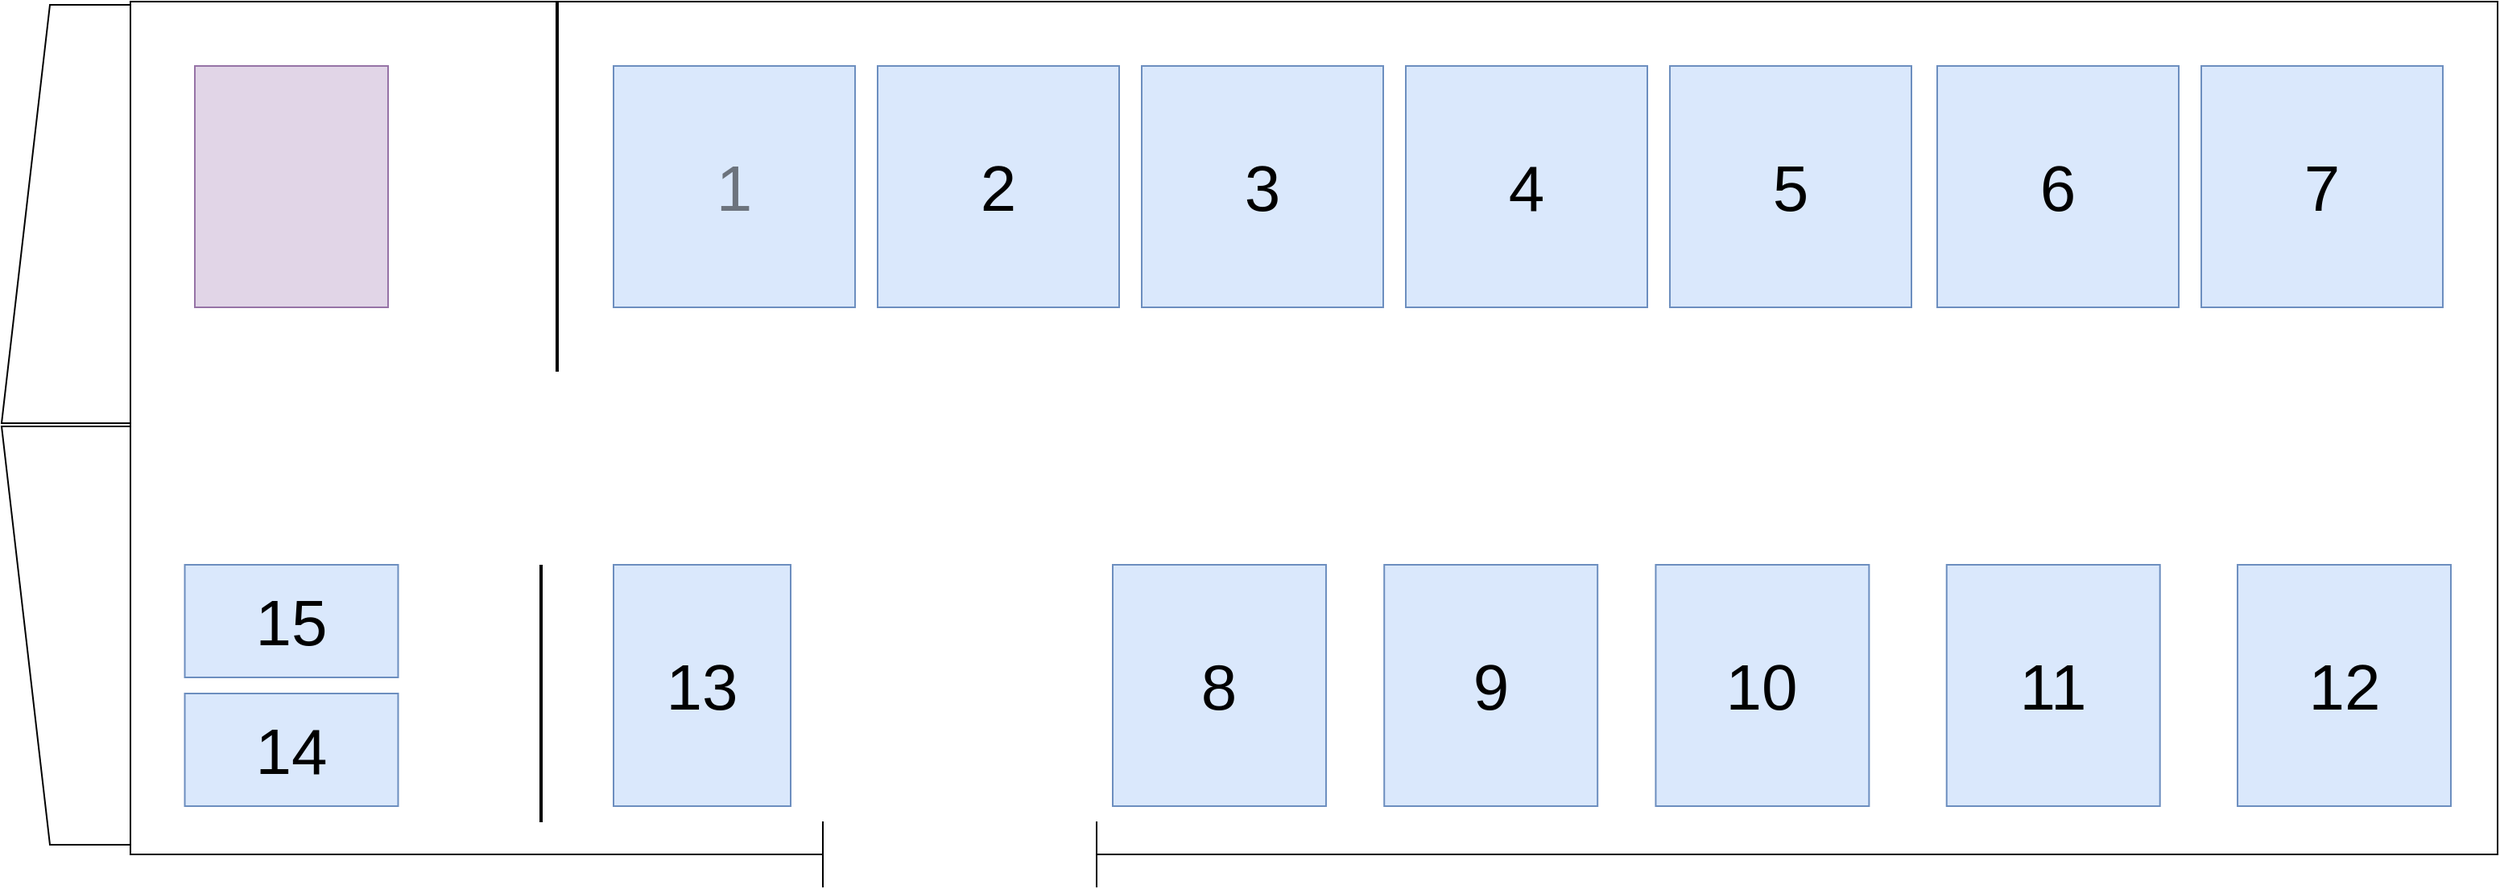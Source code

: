 <mxfile>
    <diagram id="oCQY1RcItZYgYoiBQWv2" name="Page-1">
        <mxGraphModel dx="2480" dy="1877" grid="1" gridSize="10" guides="1" tooltips="1" connect="1" arrows="1" fold="1" page="1" pageScale="1" pageWidth="2000" pageHeight="1600" math="0" shadow="0">
            <root>
                <mxCell id="0"/>
                <mxCell id="1" parent="0"/>
                <mxCell id="2" value="" style="rounded=0;whiteSpace=wrap;html=1;" vertex="1" parent="1">
                    <mxGeometry x="310" y="570" width="1470" height="530" as="geometry"/>
                </mxCell>
                <mxCell id="3" value="" style="rounded=0;whiteSpace=wrap;html=1;strokeColor=#9673a6;fillColor=#e1d5e7;" vertex="1" parent="1">
                    <mxGeometry x="350" y="610" width="120" height="150" as="geometry"/>
                </mxCell>
                <mxCell id="6" value="" style="line;strokeWidth=2;direction=south;html=1;" vertex="1" parent="1">
                    <mxGeometry x="570" y="570" width="10" height="230" as="geometry"/>
                </mxCell>
                <mxCell id="7" value="" style="line;strokeWidth=2;direction=south;html=1;" vertex="1" parent="1">
                    <mxGeometry x="560" y="920" width="10" height="160" as="geometry"/>
                </mxCell>
                <mxCell id="8" value="" style="shape=partialRectangle;whiteSpace=wrap;html=1;bottom=0;top=0;" vertex="1" parent="1">
                    <mxGeometry x="740" y="1080" width="170" height="40" as="geometry"/>
                </mxCell>
                <mxCell id="11" value="1" style="rounded=0;whiteSpace=wrap;html=1;strokeColor=#6c8ebf;fillColor=#dae8fc;textOpacity=50;horizontal=1;fontSize=40;" vertex="1" parent="1">
                    <mxGeometry x="610" y="610" width="150" height="150" as="geometry"/>
                </mxCell>
                <mxCell id="13" value="13" style="rounded=0;whiteSpace=wrap;html=1;strokeColor=#6c8ebf;fillColor=#dae8fc;fontSize=40;" vertex="1" parent="1">
                    <mxGeometry x="610" y="920" width="110" height="150" as="geometry"/>
                </mxCell>
                <mxCell id="14" value="2" style="rounded=0;whiteSpace=wrap;html=1;strokeColor=#6c8ebf;fillColor=#dae8fc;fontSize=40;" vertex="1" parent="1">
                    <mxGeometry x="774" y="610" width="150" height="150" as="geometry"/>
                </mxCell>
                <mxCell id="15" value="3" style="rounded=0;whiteSpace=wrap;html=1;strokeColor=#6c8ebf;fillColor=#dae8fc;fontSize=40;" vertex="1" parent="1">
                    <mxGeometry x="938" y="610" width="150" height="150" as="geometry"/>
                </mxCell>
                <mxCell id="16" value="6" style="rounded=0;whiteSpace=wrap;html=1;strokeColor=#6c8ebf;fillColor=#dae8fc;fontSize=40;" vertex="1" parent="1">
                    <mxGeometry x="1432" y="610" width="150" height="150" as="geometry"/>
                </mxCell>
                <mxCell id="17" value="5" style="rounded=0;whiteSpace=wrap;html=1;strokeColor=#6c8ebf;fillColor=#dae8fc;fontSize=40;" vertex="1" parent="1">
                    <mxGeometry x="1266" y="610" width="150" height="150" as="geometry"/>
                </mxCell>
                <mxCell id="18" value="4" style="rounded=0;whiteSpace=wrap;html=1;strokeColor=#6c8ebf;fillColor=#dae8fc;fontSize=40;" vertex="1" parent="1">
                    <mxGeometry x="1102" y="610" width="150" height="150" as="geometry"/>
                </mxCell>
                <mxCell id="19" value="7" style="rounded=0;whiteSpace=wrap;html=1;strokeColor=#6c8ebf;fillColor=#dae8fc;fontSize=40;" vertex="1" parent="1">
                    <mxGeometry x="1596" y="610" width="150" height="150" as="geometry"/>
                </mxCell>
                <mxCell id="21" value="12" style="rounded=0;whiteSpace=wrap;html=1;strokeColor=#6c8ebf;fillColor=#dae8fc;fontSize=40;" vertex="1" parent="1">
                    <mxGeometry x="1618.522" y="920" width="132.478" height="150" as="geometry"/>
                </mxCell>
                <mxCell id="22" value="11" style="rounded=0;whiteSpace=wrap;html=1;strokeColor=#6c8ebf;fillColor=#dae8fc;fontSize=40;" vertex="1" parent="1">
                    <mxGeometry x="1437.87" y="920" width="132.478" height="150" as="geometry"/>
                </mxCell>
                <mxCell id="23" value="10" style="rounded=0;whiteSpace=wrap;html=1;strokeColor=#6c8ebf;fillColor=#dae8fc;fontSize=40;" vertex="1" parent="1">
                    <mxGeometry x="1257.217" y="920" width="132.478" height="150" as="geometry"/>
                </mxCell>
                <mxCell id="24" value="9" style="rounded=0;whiteSpace=wrap;html=1;strokeColor=#6c8ebf;fillColor=#dae8fc;fontSize=40;" vertex="1" parent="1">
                    <mxGeometry x="1088.609" y="920" width="132.478" height="150" as="geometry"/>
                </mxCell>
                <mxCell id="25" value="8" style="rounded=0;whiteSpace=wrap;html=1;strokeColor=#6c8ebf;fillColor=#dae8fc;fontSize=40;container=1;" vertex="1" parent="1">
                    <mxGeometry x="920" y="920" width="132.478" height="150" as="geometry"/>
                </mxCell>
                <mxCell id="27" value="15" style="rounded=0;whiteSpace=wrap;html=1;strokeColor=#6c8ebf;fillColor=#dae8fc;fontSize=40;" vertex="1" parent="1">
                    <mxGeometry x="343.76" y="920" width="132.48" height="70" as="geometry"/>
                </mxCell>
                <mxCell id="28" value="14" style="rounded=0;whiteSpace=wrap;html=1;strokeColor=#6c8ebf;fillColor=#dae8fc;fontSize=40;" vertex="1" parent="1">
                    <mxGeometry x="343.76" y="1000" width="132.48" height="70" as="geometry"/>
                </mxCell>
                <mxCell id="31" value="" style="group" vertex="1" connectable="0" parent="1">
                    <mxGeometry x="230" y="572" width="80" height="520" as="geometry"/>
                </mxCell>
                <mxCell id="29" value="" style="shape=manualInput;whiteSpace=wrap;html=1;rotation=-90;" vertex="1" parent="31">
                    <mxGeometry x="-90" y="352" width="260" height="80" as="geometry"/>
                </mxCell>
                <mxCell id="30" value="" style="shape=manualInput;whiteSpace=wrap;html=1;rotation=-90;direction=west;flipV=1;flipH=0;" vertex="1" parent="31">
                    <mxGeometry x="-90" y="90" width="260" height="80" as="geometry"/>
                </mxCell>
            </root>
        </mxGraphModel>
    </diagram>
</mxfile>